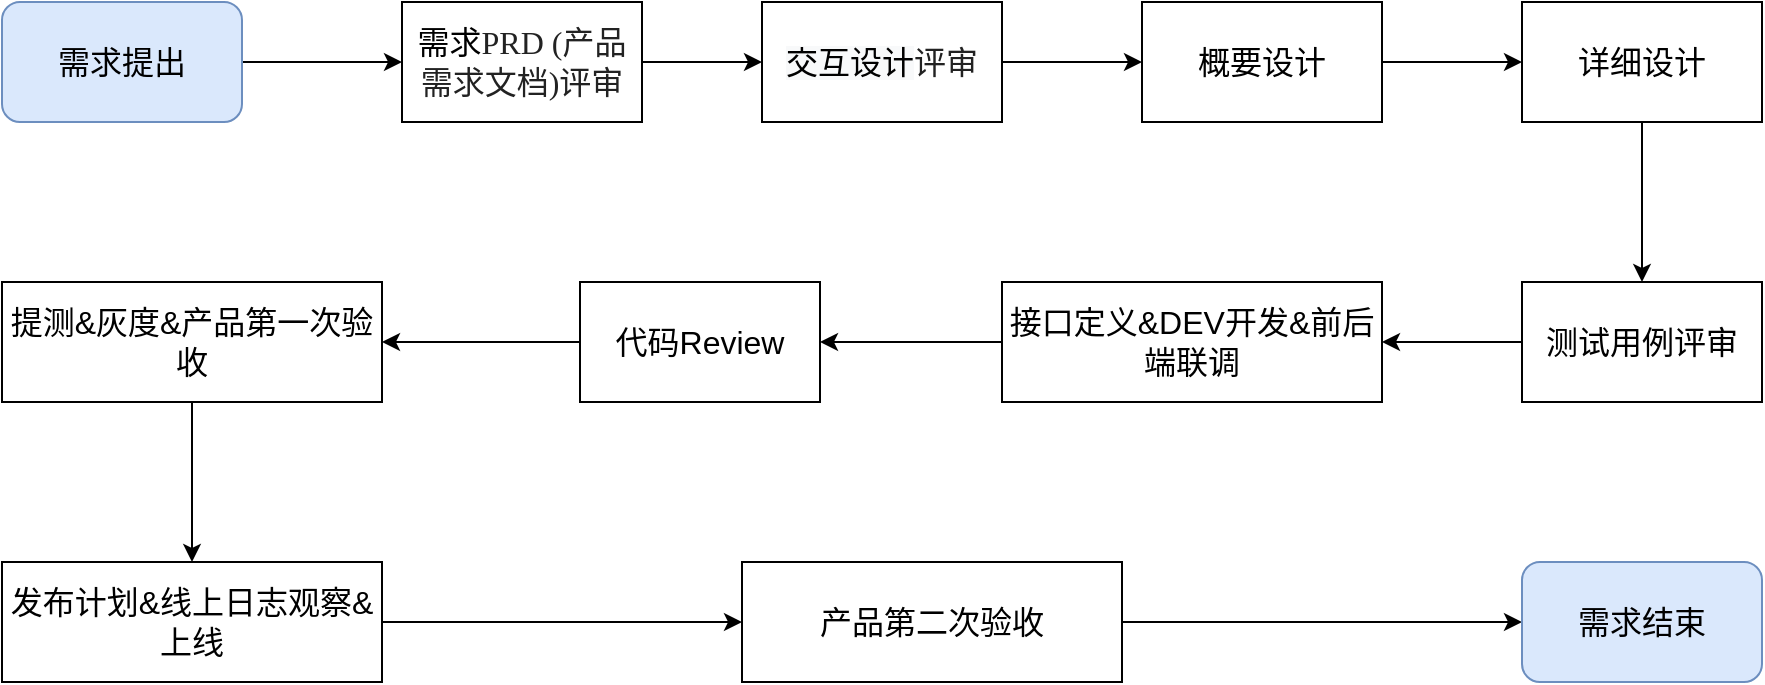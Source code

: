 <mxfile version="15.1.3" type="device"><diagram id="ZjksH3GwLml5YI7Rnw4F" name="第 1 页"><mxGraphModel dx="1086" dy="806" grid="1" gridSize="10" guides="1" tooltips="1" connect="1" arrows="1" fold="1" page="1" pageScale="1" pageWidth="1169" pageHeight="1654" math="0" shadow="0"><root><mxCell id="0"/><mxCell id="1" parent="0"/><mxCell id="XNxE_zr7umZtnIeblzMo-1" style="edgeStyle=orthogonalEdgeStyle;rounded=0;orthogonalLoop=1;jettySize=auto;html=1;exitX=1;exitY=0.5;exitDx=0;exitDy=0;entryX=0;entryY=0.5;entryDx=0;entryDy=0;fontSize=16;" edge="1" parent="1" source="XNxE_zr7umZtnIeblzMo-2" target="XNxE_zr7umZtnIeblzMo-4"><mxGeometry relative="1" as="geometry"/></mxCell><mxCell id="XNxE_zr7umZtnIeblzMo-2" value="需求提出" style="rounded=1;whiteSpace=wrap;html=1;fontSize=16;fillColor=#dae8fc;strokeColor=#6c8ebf;" vertex="1" parent="1"><mxGeometry x="50" y="140" width="120" height="60" as="geometry"/></mxCell><mxCell id="XNxE_zr7umZtnIeblzMo-3" style="edgeStyle=orthogonalEdgeStyle;rounded=0;orthogonalLoop=1;jettySize=auto;html=1;exitX=1;exitY=0.5;exitDx=0;exitDy=0;fontSize=16;" edge="1" parent="1" source="XNxE_zr7umZtnIeblzMo-4" target="XNxE_zr7umZtnIeblzMo-6"><mxGeometry relative="1" as="geometry"/></mxCell><mxCell id="XNxE_zr7umZtnIeblzMo-4" value="需求&lt;span style=&quot;color: rgb(34, 34, 34); font-family: &amp;quot;Microsoft Yahei&amp;quot;; text-align: start; text-indent: 32px; background-color: rgb(255, 255, 255);&quot;&gt;PRD (产品需求文档)评审&lt;/span&gt;" style="rounded=0;whiteSpace=wrap;html=1;fontSize=16;" vertex="1" parent="1"><mxGeometry x="250" y="140" width="120" height="60" as="geometry"/></mxCell><mxCell id="XNxE_zr7umZtnIeblzMo-5" style="edgeStyle=orthogonalEdgeStyle;rounded=0;orthogonalLoop=1;jettySize=auto;html=1;exitX=1;exitY=0.5;exitDx=0;exitDy=0;entryX=0;entryY=0.5;entryDx=0;entryDy=0;fontSize=16;" edge="1" parent="1" source="XNxE_zr7umZtnIeblzMo-6" target="XNxE_zr7umZtnIeblzMo-8"><mxGeometry relative="1" as="geometry"/></mxCell><mxCell id="XNxE_zr7umZtnIeblzMo-6" value="&lt;div style=&quot;text-align: center; text-indent: 0px;&quot;&gt;&lt;span style=&quot;text-align: start; text-indent: 32px; background-color: rgb(248, 249, 250);&quot;&gt;交互设计&lt;/span&gt;&lt;span style=&quot;background-color: rgb(255, 255, 255); color: rgb(34, 34, 34); font-family: &amp;quot;Microsoft Yahei&amp;quot;; text-align: start; text-indent: 32px;&quot;&gt;评审&lt;/span&gt;&lt;/div&gt;" style="rounded=0;whiteSpace=wrap;html=1;fontSize=16;" vertex="1" parent="1"><mxGeometry x="430" y="140" width="120" height="60" as="geometry"/></mxCell><mxCell id="XNxE_zr7umZtnIeblzMo-7" style="edgeStyle=orthogonalEdgeStyle;rounded=0;orthogonalLoop=1;jettySize=auto;html=1;exitX=1;exitY=0.5;exitDx=0;exitDy=0;entryX=0;entryY=0.5;entryDx=0;entryDy=0;fontSize=16;" edge="1" parent="1" source="XNxE_zr7umZtnIeblzMo-8" target="XNxE_zr7umZtnIeblzMo-10"><mxGeometry relative="1" as="geometry"/></mxCell><mxCell id="XNxE_zr7umZtnIeblzMo-8" value="概要设计" style="rounded=0;whiteSpace=wrap;html=1;fontSize=16;" vertex="1" parent="1"><mxGeometry x="620" y="140" width="120" height="60" as="geometry"/></mxCell><mxCell id="XNxE_zr7umZtnIeblzMo-9" style="edgeStyle=orthogonalEdgeStyle;rounded=0;orthogonalLoop=1;jettySize=auto;html=1;exitX=0.5;exitY=1;exitDx=0;exitDy=0;entryX=0.5;entryY=0;entryDx=0;entryDy=0;fontSize=16;" edge="1" parent="1" source="XNxE_zr7umZtnIeblzMo-10" target="XNxE_zr7umZtnIeblzMo-12"><mxGeometry relative="1" as="geometry"/></mxCell><mxCell id="XNxE_zr7umZtnIeblzMo-10" value="详细设计" style="rounded=0;whiteSpace=wrap;html=1;fontSize=16;" vertex="1" parent="1"><mxGeometry x="810" y="140" width="120" height="60" as="geometry"/></mxCell><mxCell id="XNxE_zr7umZtnIeblzMo-11" style="edgeStyle=orthogonalEdgeStyle;rounded=0;orthogonalLoop=1;jettySize=auto;html=1;exitX=0;exitY=0.5;exitDx=0;exitDy=0;entryX=1;entryY=0.5;entryDx=0;entryDy=0;fontSize=16;" edge="1" parent="1" source="XNxE_zr7umZtnIeblzMo-12" target="XNxE_zr7umZtnIeblzMo-14"><mxGeometry relative="1" as="geometry"/></mxCell><mxCell id="XNxE_zr7umZtnIeblzMo-12" value="测试用例评审" style="rounded=0;whiteSpace=wrap;html=1;fontSize=16;" vertex="1" parent="1"><mxGeometry x="810" y="280" width="120" height="60" as="geometry"/></mxCell><mxCell id="XNxE_zr7umZtnIeblzMo-13" style="edgeStyle=orthogonalEdgeStyle;rounded=0;orthogonalLoop=1;jettySize=auto;html=1;exitX=0;exitY=0.5;exitDx=0;exitDy=0;fontSize=16;" edge="1" parent="1" source="XNxE_zr7umZtnIeblzMo-14" target="XNxE_zr7umZtnIeblzMo-16"><mxGeometry relative="1" as="geometry"/></mxCell><mxCell id="XNxE_zr7umZtnIeblzMo-14" value="接口定义&amp;amp;DEV开发&amp;amp;前后端联调" style="rounded=0;whiteSpace=wrap;html=1;fontSize=16;" vertex="1" parent="1"><mxGeometry x="550" y="280" width="190" height="60" as="geometry"/></mxCell><mxCell id="XNxE_zr7umZtnIeblzMo-15" style="edgeStyle=orthogonalEdgeStyle;rounded=0;orthogonalLoop=1;jettySize=auto;html=1;exitX=0;exitY=0.5;exitDx=0;exitDy=0;fontSize=16;" edge="1" parent="1" source="XNxE_zr7umZtnIeblzMo-16" target="XNxE_zr7umZtnIeblzMo-18"><mxGeometry relative="1" as="geometry"/></mxCell><mxCell id="XNxE_zr7umZtnIeblzMo-16" value="代码Review" style="rounded=0;whiteSpace=wrap;html=1;fontSize=16;" vertex="1" parent="1"><mxGeometry x="339" y="280" width="120" height="60" as="geometry"/></mxCell><mxCell id="XNxE_zr7umZtnIeblzMo-17" style="edgeStyle=orthogonalEdgeStyle;rounded=0;orthogonalLoop=1;jettySize=auto;html=1;exitX=0.5;exitY=1;exitDx=0;exitDy=0;entryX=0.5;entryY=0;entryDx=0;entryDy=0;fontSize=16;" edge="1" parent="1" source="XNxE_zr7umZtnIeblzMo-18" target="XNxE_zr7umZtnIeblzMo-20"><mxGeometry relative="1" as="geometry"/></mxCell><mxCell id="XNxE_zr7umZtnIeblzMo-18" value="提测&amp;amp;灰度&amp;amp;产品第一次验收" style="rounded=0;whiteSpace=wrap;html=1;fontSize=16;" vertex="1" parent="1"><mxGeometry x="50" y="280" width="190" height="60" as="geometry"/></mxCell><mxCell id="XNxE_zr7umZtnIeblzMo-19" style="edgeStyle=orthogonalEdgeStyle;rounded=0;orthogonalLoop=1;jettySize=auto;html=1;exitX=1;exitY=0.5;exitDx=0;exitDy=0;entryX=0;entryY=0.5;entryDx=0;entryDy=0;fontSize=16;" edge="1" parent="1" source="XNxE_zr7umZtnIeblzMo-20" target="XNxE_zr7umZtnIeblzMo-22"><mxGeometry relative="1" as="geometry"/></mxCell><mxCell id="XNxE_zr7umZtnIeblzMo-20" value="发布计划&amp;amp;线上日志观察&amp;amp;上线" style="rounded=0;whiteSpace=wrap;html=1;fontSize=16;" vertex="1" parent="1"><mxGeometry x="50" y="420" width="190" height="60" as="geometry"/></mxCell><mxCell id="XNxE_zr7umZtnIeblzMo-21" style="edgeStyle=orthogonalEdgeStyle;rounded=0;orthogonalLoop=1;jettySize=auto;html=1;exitX=1;exitY=0.5;exitDx=0;exitDy=0;fontSize=16;" edge="1" parent="1" source="XNxE_zr7umZtnIeblzMo-22" target="XNxE_zr7umZtnIeblzMo-23"><mxGeometry relative="1" as="geometry"/></mxCell><mxCell id="XNxE_zr7umZtnIeblzMo-22" value="产品第二次验收" style="rounded=0;whiteSpace=wrap;html=1;fontSize=16;" vertex="1" parent="1"><mxGeometry x="420" y="420" width="190" height="60" as="geometry"/></mxCell><mxCell id="XNxE_zr7umZtnIeblzMo-23" value="需求结束" style="rounded=1;whiteSpace=wrap;html=1;fontSize=16;fillColor=#dae8fc;strokeColor=#6c8ebf;" vertex="1" parent="1"><mxGeometry x="810" y="420" width="120" height="60" as="geometry"/></mxCell></root></mxGraphModel></diagram></mxfile>